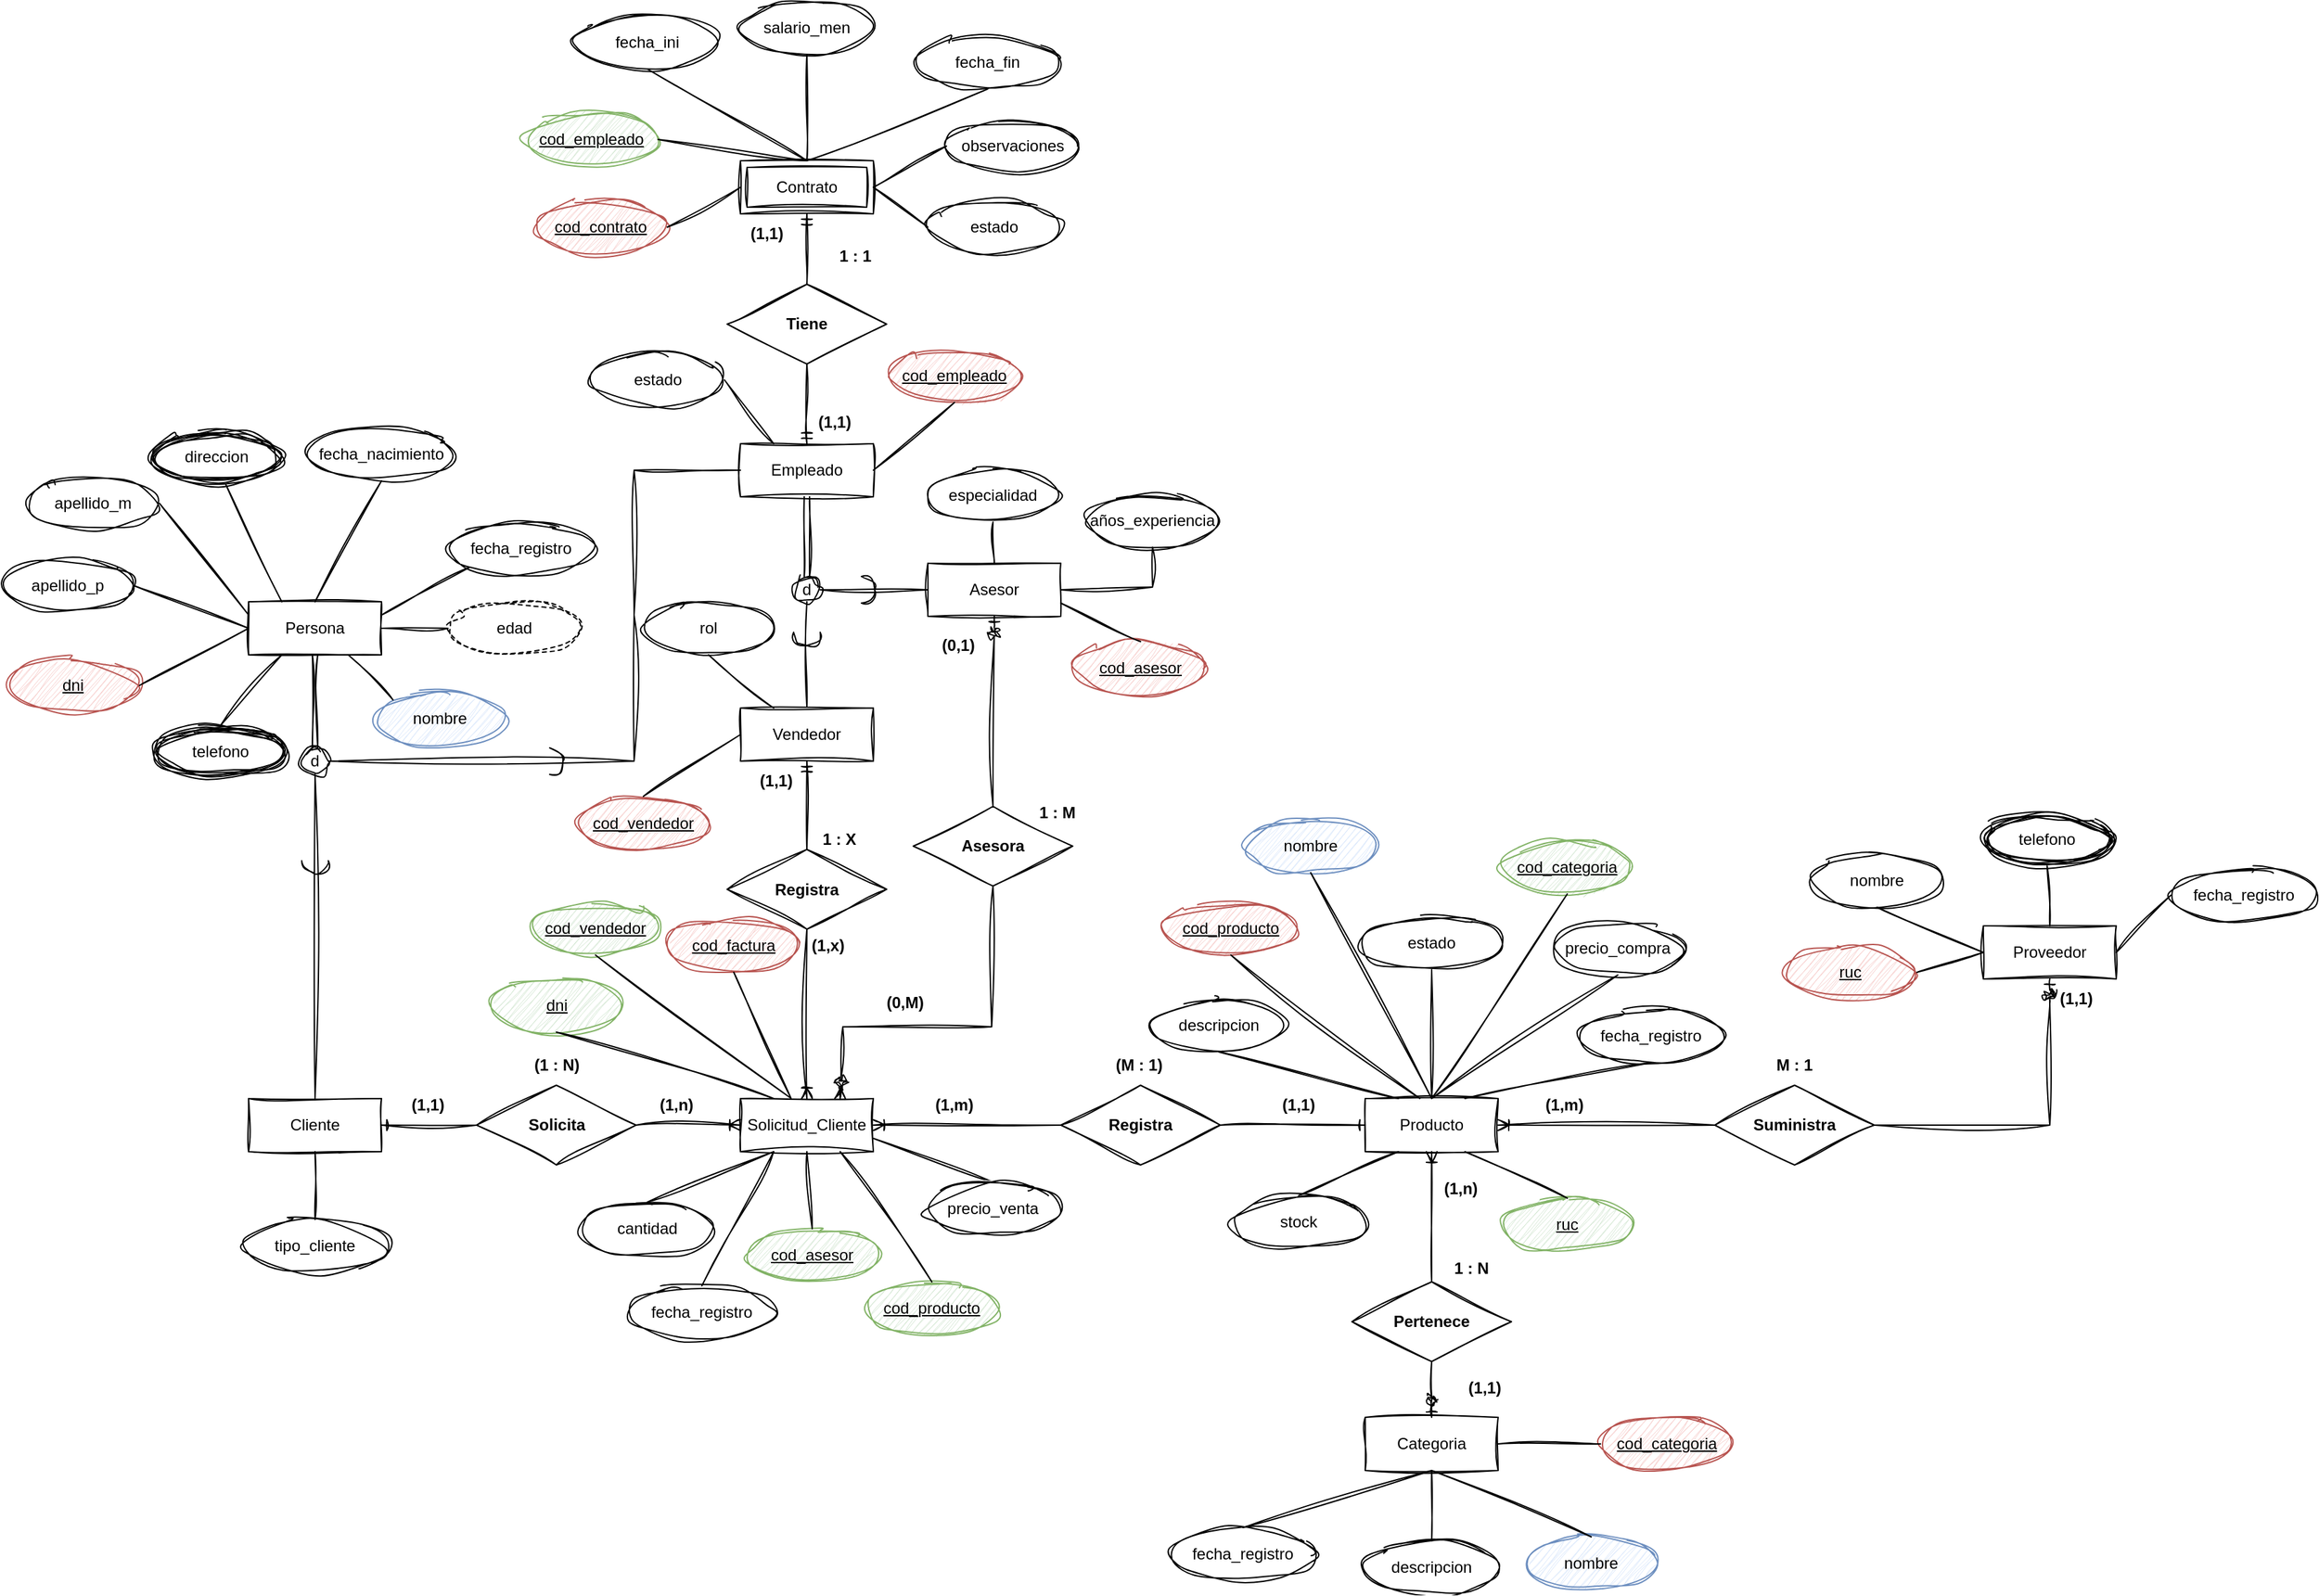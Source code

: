 <mxfile>
    <diagram id="KgiCykoCwPr8ReyNol-N" name="entidad-relacion">
        <mxGraphModel dx="2132" dy="1474" grid="0" gridSize="10" guides="1" tooltips="1" connect="1" arrows="1" fold="1" page="0" pageScale="1" pageWidth="827" pageHeight="1169" math="0" shadow="0">
            <root>
                <mxCell id="0"/>
                <mxCell id="1" parent="0"/>
                <mxCell id="Hs3u_uHD4nAbHHTe8gjM-2" value="Cliente" style="whiteSpace=wrap;html=1;align=center;sketch=1;curveFitting=1;jiggle=2;" parent="1" vertex="1">
                    <mxGeometry x="-190" y="595" width="100" height="40" as="geometry"/>
                </mxCell>
                <mxCell id="Hs3u_uHD4nAbHHTe8gjM-3" value="Producto" style="whiteSpace=wrap;html=1;align=center;sketch=1;curveFitting=1;jiggle=2;" parent="1" vertex="1">
                    <mxGeometry x="650" y="595" width="100" height="40" as="geometry"/>
                </mxCell>
                <mxCell id="Hs3u_uHD4nAbHHTe8gjM-4" value="Proveedor" style="whiteSpace=wrap;html=1;align=center;sketch=1;curveFitting=1;jiggle=2;" parent="1" vertex="1">
                    <mxGeometry x="1115" y="465" width="100" height="40" as="geometry"/>
                </mxCell>
                <mxCell id="Hs3u_uHD4nAbHHTe8gjM-9" value="&lt;b&gt;Suministra&lt;/b&gt;" style="shape=rhombus;perimeter=rhombusPerimeter;whiteSpace=wrap;html=1;align=center;sketch=1;curveFitting=1;jiggle=2;" parent="1" vertex="1">
                    <mxGeometry x="913" y="585" width="120" height="60" as="geometry"/>
                </mxCell>
                <mxCell id="Hs3u_uHD4nAbHHTe8gjM-10" value="" style="endArrow=none;html=1;rounded=0;entryX=1;entryY=0.5;entryDx=0;entryDy=0;exitX=0.5;exitY=1;exitDx=0;exitDy=0;startArrow=ERzeroToOne;startFill=0;sketch=1;curveFitting=1;jiggle=2;" parent="1" source="Hs3u_uHD4nAbHHTe8gjM-4" target="Hs3u_uHD4nAbHHTe8gjM-9" edge="1">
                    <mxGeometry relative="1" as="geometry">
                        <mxPoint x="795" y="625" as="sourcePoint"/>
                        <mxPoint x="988" y="615" as="targetPoint"/>
                        <Array as="points">
                            <mxPoint x="1165" y="525"/>
                            <mxPoint x="1165" y="615"/>
                        </Array>
                    </mxGeometry>
                </mxCell>
                <mxCell id="Hs3u_uHD4nAbHHTe8gjM-12" value="&lt;b&gt;Pertenece&lt;/b&gt;" style="shape=rhombus;perimeter=rhombusPerimeter;whiteSpace=wrap;html=1;align=center;sketch=1;curveFitting=1;jiggle=2;" parent="1" vertex="1">
                    <mxGeometry x="640" y="733" width="120" height="60" as="geometry"/>
                </mxCell>
                <mxCell id="Hs3u_uHD4nAbHHTe8gjM-13" value="Categoria" style="whiteSpace=wrap;html=1;align=center;sketch=1;curveFitting=1;jiggle=2;" parent="1" vertex="1">
                    <mxGeometry x="650" y="835" width="100" height="40" as="geometry"/>
                </mxCell>
                <mxCell id="Hs3u_uHD4nAbHHTe8gjM-15" value="" style="endArrow=none;html=1;rounded=0;entryX=0.5;entryY=1;entryDx=0;entryDy=0;exitX=0.5;exitY=0;exitDx=0;exitDy=0;startArrow=ERzeroToOne;startFill=0;sketch=1;curveFitting=1;jiggle=2;" parent="1" source="Hs3u_uHD4nAbHHTe8gjM-13" target="Hs3u_uHD4nAbHHTe8gjM-12" edge="1">
                    <mxGeometry width="50" height="50" relative="1" as="geometry">
                        <mxPoint x="636" y="785" as="sourcePoint"/>
                        <mxPoint x="686" y="735" as="targetPoint"/>
                    </mxGeometry>
                </mxCell>
                <mxCell id="Hs3u_uHD4nAbHHTe8gjM-17" value="Empleado" style="whiteSpace=wrap;html=1;align=center;sketch=1;curveFitting=1;jiggle=2;" parent="1" vertex="1">
                    <mxGeometry x="180" y="102" width="100" height="40" as="geometry"/>
                </mxCell>
                <mxCell id="Hs3u_uHD4nAbHHTe8gjM-24" value="tipo_cliente" style="ellipse;whiteSpace=wrap;html=1;align=center;sketch=1;curveFitting=1;jiggle=2;" parent="1" vertex="1">
                    <mxGeometry x="-195" y="686" width="110" height="40" as="geometry"/>
                </mxCell>
                <mxCell id="Hs3u_uHD4nAbHHTe8gjM-34" style="edgeStyle=orthogonalEdgeStyle;rounded=0;orthogonalLoop=1;jettySize=auto;html=1;exitX=0.5;exitY=1;exitDx=0;exitDy=0;sketch=1;curveFitting=1;jiggle=2;" parent="1" edge="1">
                    <mxGeometry relative="1" as="geometry">
                        <mxPoint x="189.5" y="-48" as="sourcePoint"/>
                        <mxPoint x="189.5" y="-48" as="targetPoint"/>
                    </mxGeometry>
                </mxCell>
                <mxCell id="Hs3u_uHD4nAbHHTe8gjM-57" value="fecha_registro" style="ellipse;whiteSpace=wrap;html=1;align=center;sketch=1;curveFitting=1;jiggle=2;" parent="1" vertex="1">
                    <mxGeometry x="503" y="918" width="110" height="40" as="geometry"/>
                </mxCell>
                <mxCell id="Hs3u_uHD4nAbHHTe8gjM-60" value="nombre" style="ellipse;whiteSpace=wrap;html=1;align=center;fillColor=#dae8fc;strokeColor=#6c8ebf;sketch=1;curveFitting=1;jiggle=2;" parent="1" vertex="1">
                    <mxGeometry x="770" y="925" width="100" height="40" as="geometry"/>
                </mxCell>
                <mxCell id="Hs3u_uHD4nAbHHTe8gjM-61" value="cod_categoria" style="ellipse;whiteSpace=wrap;html=1;align=center;fontStyle=4;fillColor=#f8cecc;strokeColor=#b85450;sketch=1;curveFitting=1;jiggle=2;" parent="1" vertex="1">
                    <mxGeometry x="827" y="835" width="100" height="40" as="geometry"/>
                </mxCell>
                <mxCell id="Hs3u_uHD4nAbHHTe8gjM-62" value="descripcion" style="ellipse;whiteSpace=wrap;html=1;align=center;sketch=1;curveFitting=1;jiggle=2;" parent="1" vertex="1">
                    <mxGeometry x="650" y="928" width="100" height="40" as="geometry"/>
                </mxCell>
                <mxCell id="Hs3u_uHD4nAbHHTe8gjM-63" value="" style="endArrow=none;html=1;rounded=0;exitX=0.5;exitY=0;exitDx=0;exitDy=0;sketch=1;curveFitting=1;jiggle=2;" parent="1" source="Hs3u_uHD4nAbHHTe8gjM-62" target="Hs3u_uHD4nAbHHTe8gjM-13" edge="1">
                    <mxGeometry width="50" height="50" relative="1" as="geometry">
                        <mxPoint x="610" y="945" as="sourcePoint"/>
                        <mxPoint x="660" y="895" as="targetPoint"/>
                    </mxGeometry>
                </mxCell>
                <mxCell id="Hs3u_uHD4nAbHHTe8gjM-64" value="" style="endArrow=none;html=1;rounded=0;entryX=0.5;entryY=1;entryDx=0;entryDy=0;exitX=0.5;exitY=0;exitDx=0;exitDy=0;sketch=1;curveFitting=1;jiggle=2;" parent="1" source="Hs3u_uHD4nAbHHTe8gjM-57" target="Hs3u_uHD4nAbHHTe8gjM-13" edge="1">
                    <mxGeometry width="50" height="50" relative="1" as="geometry">
                        <mxPoint x="585" y="915" as="sourcePoint"/>
                        <mxPoint x="630" y="845" as="targetPoint"/>
                    </mxGeometry>
                </mxCell>
                <mxCell id="Hs3u_uHD4nAbHHTe8gjM-65" value="" style="endArrow=none;html=1;rounded=0;entryX=0.5;entryY=1;entryDx=0;entryDy=0;exitX=0.5;exitY=0;exitDx=0;exitDy=0;sketch=1;curveFitting=1;jiggle=2;" parent="1" source="Hs3u_uHD4nAbHHTe8gjM-60" target="Hs3u_uHD4nAbHHTe8gjM-13" edge="1">
                    <mxGeometry width="50" height="50" relative="1" as="geometry">
                        <mxPoint x="760" y="905" as="sourcePoint"/>
                        <mxPoint x="810" y="855" as="targetPoint"/>
                    </mxGeometry>
                </mxCell>
                <mxCell id="Hs3u_uHD4nAbHHTe8gjM-66" value="" style="endArrow=none;html=1;rounded=0;entryX=0;entryY=0.5;entryDx=0;entryDy=0;exitX=1;exitY=0.5;exitDx=0;exitDy=0;sketch=1;curveFitting=1;jiggle=2;" parent="1" source="Hs3u_uHD4nAbHHTe8gjM-13" target="Hs3u_uHD4nAbHHTe8gjM-61" edge="1">
                    <mxGeometry width="50" height="50" relative="1" as="geometry">
                        <mxPoint x="790" y="875" as="sourcePoint"/>
                        <mxPoint x="840" y="825" as="targetPoint"/>
                    </mxGeometry>
                </mxCell>
                <mxCell id="Hs3u_uHD4nAbHHTe8gjM-77" value="ruc" style="ellipse;whiteSpace=wrap;html=1;align=center;fontStyle=4;fillColor=#f8cecc;strokeColor=#b85450;sketch=1;curveFitting=1;jiggle=2;" parent="1" vertex="1">
                    <mxGeometry x="965" y="480" width="100" height="40" as="geometry"/>
                </mxCell>
                <mxCell id="Hs3u_uHD4nAbHHTe8gjM-78" value="" style="endArrow=none;html=1;rounded=0;entryX=1;entryY=0.5;entryDx=0;entryDy=0;exitX=0;exitY=0.5;exitDx=0;exitDy=0;sketch=1;curveFitting=1;jiggle=2;" parent="1" source="Hs3u_uHD4nAbHHTe8gjM-4" target="Hs3u_uHD4nAbHHTe8gjM-77" edge="1">
                    <mxGeometry width="50" height="50" relative="1" as="geometry">
                        <mxPoint x="1035" y="555" as="sourcePoint"/>
                        <mxPoint x="1085" y="505" as="targetPoint"/>
                    </mxGeometry>
                </mxCell>
                <mxCell id="Hs3u_uHD4nAbHHTe8gjM-79" value="nombre" style="ellipse;whiteSpace=wrap;html=1;align=center;sketch=1;curveFitting=1;jiggle=2;" parent="1" vertex="1">
                    <mxGeometry x="985" y="411" width="100" height="40" as="geometry"/>
                </mxCell>
                <mxCell id="Hs3u_uHD4nAbHHTe8gjM-80" value="" style="endArrow=none;html=1;rounded=0;entryX=0.5;entryY=1;entryDx=0;entryDy=0;exitX=0;exitY=0.5;exitDx=0;exitDy=0;sketch=1;curveFitting=1;jiggle=2;" parent="1" source="Hs3u_uHD4nAbHHTe8gjM-4" target="Hs3u_uHD4nAbHHTe8gjM-79" edge="1">
                    <mxGeometry width="50" height="50" relative="1" as="geometry">
                        <mxPoint x="1085" y="465" as="sourcePoint"/>
                        <mxPoint x="1135" y="415" as="targetPoint"/>
                    </mxGeometry>
                </mxCell>
                <mxCell id="Hs3u_uHD4nAbHHTe8gjM-85" value="fecha_registro" style="ellipse;whiteSpace=wrap;html=1;align=center;sketch=1;curveFitting=1;jiggle=2;" parent="1" vertex="1">
                    <mxGeometry x="1256" y="422" width="110" height="40" as="geometry"/>
                </mxCell>
                <mxCell id="Hs3u_uHD4nAbHHTe8gjM-86" value="" style="endArrow=none;html=1;rounded=0;entryX=0;entryY=0.5;entryDx=0;entryDy=0;exitX=1;exitY=0.5;exitDx=0;exitDy=0;sketch=1;curveFitting=1;jiggle=2;" parent="1" source="Hs3u_uHD4nAbHHTe8gjM-4" target="Hs3u_uHD4nAbHHTe8gjM-85" edge="1">
                    <mxGeometry width="50" height="50" relative="1" as="geometry">
                        <mxPoint x="1205" y="565" as="sourcePoint"/>
                        <mxPoint x="1255" y="515" as="targetPoint"/>
                    </mxGeometry>
                </mxCell>
                <mxCell id="Hs3u_uHD4nAbHHTe8gjM-87" value="telefono" style="ellipse;shape=doubleEllipse;margin=3;whiteSpace=wrap;html=1;align=center;sketch=1;curveFitting=1;jiggle=2;" parent="1" vertex="1">
                    <mxGeometry x="1113" y="380" width="100" height="40" as="geometry"/>
                </mxCell>
                <mxCell id="Hs3u_uHD4nAbHHTe8gjM-88" value="" style="endArrow=none;html=1;rounded=0;entryX=0.5;entryY=1;entryDx=0;entryDy=0;exitX=0.5;exitY=0;exitDx=0;exitDy=0;sketch=1;curveFitting=1;jiggle=2;" parent="1" source="Hs3u_uHD4nAbHHTe8gjM-4" target="Hs3u_uHD4nAbHHTe8gjM-87" edge="1">
                    <mxGeometry width="50" height="50" relative="1" as="geometry">
                        <mxPoint x="1185" y="605" as="sourcePoint"/>
                        <mxPoint x="1235" y="555" as="targetPoint"/>
                    </mxGeometry>
                </mxCell>
                <mxCell id="Hs3u_uHD4nAbHHTe8gjM-106" value="&lt;b&gt;(1,1)&lt;/b&gt;" style="text;html=1;align=center;verticalAlign=middle;whiteSpace=wrap;rounded=0;sketch=1;curveFitting=1;jiggle=2;" parent="1" vertex="1">
                    <mxGeometry x="1155" y="505" width="60" height="30" as="geometry"/>
                </mxCell>
                <mxCell id="Hs3u_uHD4nAbHHTe8gjM-107" value="&lt;b&gt;M : 1&lt;/b&gt;" style="text;html=1;align=center;verticalAlign=middle;whiteSpace=wrap;rounded=0;sketch=1;curveFitting=1;jiggle=2;" parent="1" vertex="1">
                    <mxGeometry x="943" y="555" width="60" height="30" as="geometry"/>
                </mxCell>
                <mxCell id="Hs3u_uHD4nAbHHTe8gjM-114" value="Persona" style="whiteSpace=wrap;html=1;align=center;sketch=1;curveFitting=1;jiggle=2;" parent="1" vertex="1">
                    <mxGeometry x="-190" y="221" width="100" height="40" as="geometry"/>
                </mxCell>
                <mxCell id="Hs3u_uHD4nAbHHTe8gjM-115" value="apellido_m" style="ellipse;whiteSpace=wrap;html=1;align=center;sketch=1;curveFitting=1;jiggle=2;" parent="1" vertex="1">
                    <mxGeometry x="-357" y="127" width="100" height="40" as="geometry"/>
                </mxCell>
                <mxCell id="Hs3u_uHD4nAbHHTe8gjM-116" value="dni" style="ellipse;whiteSpace=wrap;html=1;align=center;fontStyle=4;fillColor=#f8cecc;strokeColor=#b85450;sketch=1;curveFitting=1;jiggle=2;" parent="1" vertex="1">
                    <mxGeometry x="-372" y="264" width="100" height="40" as="geometry"/>
                </mxCell>
                <mxCell id="Hs3u_uHD4nAbHHTe8gjM-118" value="direccion" style="ellipse;shape=doubleEllipse;margin=3;whiteSpace=wrap;html=1;align=center;sketch=1;curveFitting=1;jiggle=2;" parent="1" vertex="1">
                    <mxGeometry x="-264" y="92" width="100" height="40" as="geometry"/>
                </mxCell>
                <mxCell id="Hs3u_uHD4nAbHHTe8gjM-119" value="fecha_registro" style="ellipse;whiteSpace=wrap;html=1;align=center;sketch=1;curveFitting=1;jiggle=2;" parent="1" vertex="1">
                    <mxGeometry x="-40" y="161" width="110" height="40" as="geometry"/>
                </mxCell>
                <mxCell id="Hs3u_uHD4nAbHHTe8gjM-120" value="edad" style="ellipse;whiteSpace=wrap;html=1;align=center;dashed=1;sketch=1;curveFitting=1;jiggle=2;" parent="1" vertex="1">
                    <mxGeometry x="-40" y="221" width="100" height="40" as="geometry"/>
                </mxCell>
                <mxCell id="Hs3u_uHD4nAbHHTe8gjM-123" value="" style="endArrow=none;html=1;rounded=0;entryX=0;entryY=1;entryDx=0;entryDy=0;exitX=1;exitY=0.25;exitDx=0;exitDy=0;sketch=1;curveFitting=1;jiggle=2;" parent="1" source="Hs3u_uHD4nAbHHTe8gjM-114" target="Hs3u_uHD4nAbHHTe8gjM-119" edge="1">
                    <mxGeometry width="50" height="50" relative="1" as="geometry">
                        <mxPoint x="-155" y="221" as="sourcePoint"/>
                        <mxPoint x="-105" y="171" as="targetPoint"/>
                    </mxGeometry>
                </mxCell>
                <mxCell id="Hs3u_uHD4nAbHHTe8gjM-124" value="" style="endArrow=none;html=1;rounded=0;entryX=0;entryY=0.5;entryDx=0;entryDy=0;exitX=1;exitY=0.5;exitDx=0;exitDy=0;sketch=1;curveFitting=1;jiggle=2;" parent="1" source="Hs3u_uHD4nAbHHTe8gjM-114" target="Hs3u_uHD4nAbHHTe8gjM-120" edge="1">
                    <mxGeometry width="50" height="50" relative="1" as="geometry">
                        <mxPoint x="-65" y="291" as="sourcePoint"/>
                        <mxPoint x="-15" y="241" as="targetPoint"/>
                    </mxGeometry>
                </mxCell>
                <mxCell id="Hs3u_uHD4nAbHHTe8gjM-128" value="" style="endArrow=none;html=1;rounded=0;entryX=0;entryY=0.25;entryDx=0;entryDy=0;exitX=1;exitY=0.5;exitDx=0;exitDy=0;sketch=1;curveFitting=1;jiggle=2;" parent="1" source="Hs3u_uHD4nAbHHTe8gjM-115" target="Hs3u_uHD4nAbHHTe8gjM-114" edge="1">
                    <mxGeometry width="50" height="50" relative="1" as="geometry">
                        <mxPoint x="-275" y="271" as="sourcePoint"/>
                        <mxPoint x="-225" y="221" as="targetPoint"/>
                    </mxGeometry>
                </mxCell>
                <mxCell id="Hs3u_uHD4nAbHHTe8gjM-129" value="" style="endArrow=none;html=1;rounded=0;entryX=0.57;entryY=1.025;entryDx=0;entryDy=0;entryPerimeter=0;exitX=0.25;exitY=0;exitDx=0;exitDy=0;sketch=1;curveFitting=1;jiggle=2;" parent="1" source="Hs3u_uHD4nAbHHTe8gjM-114" target="Hs3u_uHD4nAbHHTe8gjM-118" edge="1">
                    <mxGeometry width="50" height="50" relative="1" as="geometry">
                        <mxPoint x="-175" y="191" as="sourcePoint"/>
                        <mxPoint x="-125" y="141" as="targetPoint"/>
                    </mxGeometry>
                </mxCell>
                <mxCell id="Hs3u_uHD4nAbHHTe8gjM-130" value="" style="endArrow=none;html=1;rounded=0;entryX=0;entryY=0.5;entryDx=0;entryDy=0;exitX=1;exitY=0.5;exitDx=0;exitDy=0;sketch=1;curveFitting=1;jiggle=2;" parent="1" source="Hs3u_uHD4nAbHHTe8gjM-116" target="Hs3u_uHD4nAbHHTe8gjM-114" edge="1">
                    <mxGeometry width="50" height="50" relative="1" as="geometry">
                        <mxPoint x="-295" y="321" as="sourcePoint"/>
                        <mxPoint x="-245" y="271" as="targetPoint"/>
                    </mxGeometry>
                </mxCell>
                <mxCell id="Hs3u_uHD4nAbHHTe8gjM-131" value="d" style="ellipse;whiteSpace=wrap;html=1;aspect=fixed;sketch=1;curveFitting=1;jiggle=2;" parent="1" vertex="1">
                    <mxGeometry x="-150" y="331" width="20" height="20" as="geometry"/>
                </mxCell>
                <mxCell id="Hs3u_uHD4nAbHHTe8gjM-132" value="fecha_nacimiento" style="ellipse;whiteSpace=wrap;html=1;align=center;sketch=1;curveFitting=1;jiggle=2;" parent="1" vertex="1">
                    <mxGeometry x="-145" y="90" width="110" height="40" as="geometry"/>
                </mxCell>
                <mxCell id="Hs3u_uHD4nAbHHTe8gjM-134" value="telefono" style="ellipse;shape=doubleEllipse;margin=3;whiteSpace=wrap;html=1;align=center;sketch=1;curveFitting=1;jiggle=2;" parent="1" vertex="1">
                    <mxGeometry x="-261" y="314" width="100" height="40" as="geometry"/>
                </mxCell>
                <mxCell id="Hs3u_uHD4nAbHHTe8gjM-135" value="" style="endArrow=none;html=1;rounded=0;entryX=0.25;entryY=1;entryDx=0;entryDy=0;exitX=0.5;exitY=0;exitDx=0;exitDy=0;sketch=1;curveFitting=1;jiggle=2;" parent="1" source="Hs3u_uHD4nAbHHTe8gjM-134" target="Hs3u_uHD4nAbHHTe8gjM-114" edge="1">
                    <mxGeometry width="50" height="50" relative="1" as="geometry">
                        <mxPoint x="-225" y="371" as="sourcePoint"/>
                        <mxPoint x="-175" y="321" as="targetPoint"/>
                    </mxGeometry>
                </mxCell>
                <mxCell id="Hs3u_uHD4nAbHHTe8gjM-136" value="" style="endArrow=none;html=1;rounded=0;entryX=0;entryY=0.5;entryDx=0;entryDy=0;exitX=1;exitY=0.5;exitDx=0;exitDy=0;sketch=1;curveFitting=1;jiggle=2;" parent="1" source="Hs3u_uHD4nAbHHTe8gjM-131" target="Hs3u_uHD4nAbHHTe8gjM-17" edge="1">
                    <mxGeometry width="50" height="50" relative="1" as="geometry">
                        <mxPoint x="-140" y="381" as="sourcePoint"/>
                        <mxPoint x="-70" y="24" as="targetPoint"/>
                        <Array as="points">
                            <mxPoint x="100" y="341"/>
                            <mxPoint x="100" y="231"/>
                            <mxPoint x="100" y="122"/>
                        </Array>
                    </mxGeometry>
                </mxCell>
                <mxCell id="Hs3u_uHD4nAbHHTe8gjM-137" value="" style="shape=requiredInterface;html=1;verticalLabelPosition=bottom;rotation=0;sketch=1;curveFitting=1;jiggle=2;" parent="1" vertex="1">
                    <mxGeometry x="36.5" y="331" width="10" height="20" as="geometry"/>
                </mxCell>
                <mxCell id="Hs3u_uHD4nAbHHTe8gjM-138" value="nombre" style="ellipse;whiteSpace=wrap;html=1;align=center;fillColor=#dae8fc;strokeColor=#6c8ebf;sketch=1;curveFitting=1;jiggle=2;" parent="1" vertex="1">
                    <mxGeometry x="-96" y="289" width="100" height="40" as="geometry"/>
                </mxCell>
                <mxCell id="Hs3u_uHD4nAbHHTe8gjM-139" value="" style="endArrow=none;html=1;rounded=0;entryX=0.75;entryY=1;entryDx=0;entryDy=0;exitX=0;exitY=0;exitDx=0;exitDy=0;sketch=1;curveFitting=1;jiggle=2;" parent="1" source="Hs3u_uHD4nAbHHTe8gjM-138" target="Hs3u_uHD4nAbHHTe8gjM-114" edge="1">
                    <mxGeometry width="50" height="50" relative="1" as="geometry">
                        <mxPoint x="115" y="321" as="sourcePoint"/>
                        <mxPoint x="165" y="271" as="targetPoint"/>
                    </mxGeometry>
                </mxCell>
                <mxCell id="Hs3u_uHD4nAbHHTe8gjM-140" value="" style="endArrow=none;html=1;rounded=0;entryX=0.5;entryY=1;entryDx=0;entryDy=0;exitX=0.5;exitY=0;exitDx=0;exitDy=0;sketch=1;curveFitting=1;jiggle=2;" parent="1" source="Hs3u_uHD4nAbHHTe8gjM-2" target="Hs3u_uHD4nAbHHTe8gjM-131" edge="1">
                    <mxGeometry width="50" height="50" relative="1" as="geometry">
                        <mxPoint x="-200" y="480" as="sourcePoint"/>
                        <mxPoint x="-150" y="430" as="targetPoint"/>
                    </mxGeometry>
                </mxCell>
                <mxCell id="Hs3u_uHD4nAbHHTe8gjM-141" value="" style="shape=requiredInterface;html=1;verticalLabelPosition=bottom;rotation=90;sketch=1;curveFitting=1;jiggle=2;" parent="1" vertex="1">
                    <mxGeometry x="-145" y="411" width="10" height="20" as="geometry"/>
                </mxCell>
                <mxCell id="Hs3u_uHD4nAbHHTe8gjM-142" value="" style="shape=link;html=1;rounded=0;entryX=0.5;entryY=1;entryDx=0;entryDy=0;exitX=0.5;exitY=0;exitDx=0;exitDy=0;sketch=1;curveFitting=1;jiggle=2;" parent="1" source="Hs3u_uHD4nAbHHTe8gjM-131" target="Hs3u_uHD4nAbHHTe8gjM-114" edge="1">
                    <mxGeometry width="100" relative="1" as="geometry">
                        <mxPoint x="-280" y="391" as="sourcePoint"/>
                        <mxPoint x="-180" y="391" as="targetPoint"/>
                    </mxGeometry>
                </mxCell>
                <mxCell id="Hs3u_uHD4nAbHHTe8gjM-152" value="" style="endArrow=none;html=1;rounded=0;entryX=0.5;entryY=1;entryDx=0;entryDy=0;exitX=0.5;exitY=0;exitDx=0;exitDy=0;sketch=1;curveFitting=1;jiggle=2;" parent="1" source="Hs3u_uHD4nAbHHTe8gjM-24" target="Hs3u_uHD4nAbHHTe8gjM-2" edge="1">
                    <mxGeometry width="50" height="50" relative="1" as="geometry">
                        <mxPoint x="-190" y="896" as="sourcePoint"/>
                        <mxPoint x="-140" y="846" as="targetPoint"/>
                    </mxGeometry>
                </mxCell>
                <mxCell id="Hs3u_uHD4nAbHHTe8gjM-154" value="Solicitud_Cliente" style="whiteSpace=wrap;html=1;align=center;sketch=1;curveFitting=1;jiggle=2;" parent="1" vertex="1">
                    <mxGeometry x="180" y="595" width="100" height="40" as="geometry"/>
                </mxCell>
                <mxCell id="K0qZKKwaoUNIkQ0JBBUl-1" value="&lt;b&gt;Solicita&lt;/b&gt;" style="shape=rhombus;perimeter=rhombusPerimeter;whiteSpace=wrap;html=1;align=center;sketch=1;curveFitting=1;jiggle=2;" parent="1" vertex="1">
                    <mxGeometry x="-18.5" y="585" width="120" height="60" as="geometry"/>
                </mxCell>
                <mxCell id="K0qZKKwaoUNIkQ0JBBUl-2" value="" style="endArrow=ERoneToMany;html=1;rounded=0;entryX=0;entryY=0.5;entryDx=0;entryDy=0;exitX=1;exitY=0.5;exitDx=0;exitDy=0;endFill=0;sketch=1;curveFitting=1;jiggle=2;" parent="1" source="K0qZKKwaoUNIkQ0JBBUl-1" target="Hs3u_uHD4nAbHHTe8gjM-154" edge="1">
                    <mxGeometry width="50" height="50" relative="1" as="geometry">
                        <mxPoint x="100" y="676" as="sourcePoint"/>
                        <mxPoint x="150" y="626" as="targetPoint"/>
                    </mxGeometry>
                </mxCell>
                <mxCell id="K0qZKKwaoUNIkQ0JBBUl-3" value="" style="endArrow=none;html=1;rounded=0;entryX=0;entryY=0.5;entryDx=0;entryDy=0;exitX=1;exitY=0.5;exitDx=0;exitDy=0;startArrow=ERone;startFill=0;sketch=1;curveFitting=1;jiggle=2;" parent="1" source="Hs3u_uHD4nAbHHTe8gjM-2" target="K0qZKKwaoUNIkQ0JBBUl-1" edge="1">
                    <mxGeometry width="50" height="50" relative="1" as="geometry">
                        <mxPoint x="-90" y="666" as="sourcePoint"/>
                        <mxPoint x="-40" y="616" as="targetPoint"/>
                    </mxGeometry>
                </mxCell>
                <mxCell id="K0qZKKwaoUNIkQ0JBBUl-4" value="&lt;b&gt;Registra&lt;/b&gt;" style="shape=rhombus;perimeter=rhombusPerimeter;whiteSpace=wrap;html=1;align=center;sketch=1;curveFitting=1;jiggle=2;" parent="1" vertex="1">
                    <mxGeometry x="170" y="407.5" width="120" height="60" as="geometry"/>
                </mxCell>
                <mxCell id="K0qZKKwaoUNIkQ0JBBUl-6" value="" style="endArrow=none;html=1;rounded=0;entryX=0.5;entryY=1;entryDx=0;entryDy=0;exitX=0.5;exitY=0;exitDx=0;exitDy=0;startArrow=ERoneToMany;startFill=0;sketch=1;curveFitting=1;jiggle=2;" parent="1" source="Hs3u_uHD4nAbHHTe8gjM-154" target="K0qZKKwaoUNIkQ0JBBUl-4" edge="1">
                    <mxGeometry width="50" height="50" relative="1" as="geometry">
                        <mxPoint x="180" y="530" as="sourcePoint"/>
                        <mxPoint x="230" y="480" as="targetPoint"/>
                    </mxGeometry>
                </mxCell>
                <mxCell id="K0qZKKwaoUNIkQ0JBBUl-8" value="" style="endArrow=none;html=1;rounded=0;entryX=0.5;entryY=0;entryDx=0;entryDy=0;startArrow=ERzeroToOne;startFill=0;exitX=0.5;exitY=1;exitDx=0;exitDy=0;sketch=1;curveFitting=1;jiggle=2;" parent="1" source="CJrN9PEdpfMbNd-QlzPt-110" target="KoQ6Ynsao-meDOIKn-VK-6" edge="1">
                    <mxGeometry width="50" height="50" relative="1" as="geometry">
                        <mxPoint x="390" y="259" as="sourcePoint"/>
                        <mxPoint x="324" y="320" as="targetPoint"/>
                    </mxGeometry>
                </mxCell>
                <mxCell id="K0qZKKwaoUNIkQ0JBBUl-9" value="" style="endArrow=ERzeroToMany;html=1;rounded=0;exitX=0.5;exitY=1;exitDx=0;exitDy=0;endFill=0;entryX=0.75;entryY=0;entryDx=0;entryDy=0;sketch=1;curveFitting=1;jiggle=2;" parent="1" source="KoQ6Ynsao-meDOIKn-VK-6" target="Hs3u_uHD4nAbHHTe8gjM-154" edge="1">
                    <mxGeometry width="50" height="50" relative="1" as="geometry">
                        <mxPoint x="238" y="898" as="sourcePoint"/>
                        <mxPoint x="225" y="852" as="targetPoint"/>
                        <Array as="points">
                            <mxPoint x="369" y="541"/>
                            <mxPoint x="257" y="541"/>
                        </Array>
                    </mxGeometry>
                </mxCell>
                <mxCell id="K0qZKKwaoUNIkQ0JBBUl-10" value="&lt;b&gt;Registra&lt;/b&gt;" style="shape=rhombus;perimeter=rhombusPerimeter;whiteSpace=wrap;html=1;align=center;sketch=1;curveFitting=1;jiggle=2;" parent="1" vertex="1">
                    <mxGeometry x="421" y="585" width="120" height="60" as="geometry"/>
                </mxCell>
                <mxCell id="K0qZKKwaoUNIkQ0JBBUl-11" value="" style="endArrow=none;html=1;rounded=0;entryX=0;entryY=0.5;entryDx=0;entryDy=0;exitX=1;exitY=0.5;exitDx=0;exitDy=0;startArrow=ERoneToMany;startFill=0;sketch=1;curveFitting=1;jiggle=2;" parent="1" source="Hs3u_uHD4nAbHHTe8gjM-154" target="K0qZKKwaoUNIkQ0JBBUl-10" edge="1">
                    <mxGeometry width="50" height="50" relative="1" as="geometry">
                        <mxPoint x="270" y="688" as="sourcePoint"/>
                        <mxPoint x="320" y="638" as="targetPoint"/>
                    </mxGeometry>
                </mxCell>
                <mxCell id="K0qZKKwaoUNIkQ0JBBUl-12" value="" style="endArrow=ERone;html=1;rounded=0;entryX=0;entryY=0.5;entryDx=0;entryDy=0;exitX=1;exitY=0.5;exitDx=0;exitDy=0;endFill=0;sketch=1;curveFitting=1;jiggle=2;" parent="1" source="K0qZKKwaoUNIkQ0JBBUl-10" target="Hs3u_uHD4nAbHHTe8gjM-3" edge="1">
                    <mxGeometry width="50" height="50" relative="1" as="geometry">
                        <mxPoint x="492" y="708" as="sourcePoint"/>
                        <mxPoint x="542" y="658" as="targetPoint"/>
                    </mxGeometry>
                </mxCell>
                <mxCell id="CJrN9PEdpfMbNd-QlzPt-12" value="&lt;b&gt;(0,1)&lt;/b&gt;" style="text;html=1;align=center;verticalAlign=middle;whiteSpace=wrap;rounded=0;sketch=1;curveFitting=1;jiggle=2;" parent="1" vertex="1">
                    <mxGeometry x="314" y="239" width="60" height="30" as="geometry"/>
                </mxCell>
                <mxCell id="CJrN9PEdpfMbNd-QlzPt-13" value="&lt;b&gt;(0,M)&lt;/b&gt;" style="text;html=1;align=center;verticalAlign=middle;whiteSpace=wrap;rounded=0;sketch=1;curveFitting=1;jiggle=2;" parent="1" vertex="1">
                    <mxGeometry x="274" y="507.5" width="60" height="30" as="geometry"/>
                </mxCell>
                <mxCell id="CJrN9PEdpfMbNd-QlzPt-14" value="&lt;b&gt;1 : M&lt;/b&gt;" style="text;html=1;align=center;verticalAlign=middle;whiteSpace=wrap;rounded=0;sketch=1;curveFitting=1;jiggle=2;" parent="1" vertex="1">
                    <mxGeometry x="394" y="370" width="49" height="20" as="geometry"/>
                </mxCell>
                <mxCell id="CJrN9PEdpfMbNd-QlzPt-18" value="cod_factura" style="ellipse;whiteSpace=wrap;html=1;align=center;fontStyle=4;fillColor=#f8cecc;strokeColor=#b85450;sketch=1;curveFitting=1;jiggle=2;" parent="1" vertex="1">
                    <mxGeometry x="125" y="460" width="100" height="40" as="geometry"/>
                </mxCell>
                <mxCell id="CJrN9PEdpfMbNd-QlzPt-19" value="" style="endArrow=none;html=1;rounded=0;entryX=0.38;entryY=-0.008;entryDx=0;entryDy=0;exitX=0.5;exitY=1;exitDx=0;exitDy=0;entryPerimeter=0;sketch=1;curveFitting=1;jiggle=2;" parent="1" source="CJrN9PEdpfMbNd-QlzPt-18" target="Hs3u_uHD4nAbHHTe8gjM-154" edge="1">
                    <mxGeometry width="50" height="50" relative="1" as="geometry">
                        <mxPoint x="361" y="380" as="sourcePoint"/>
                        <mxPoint x="265" y="350" as="targetPoint"/>
                    </mxGeometry>
                </mxCell>
                <mxCell id="CJrN9PEdpfMbNd-QlzPt-20" value="dni" style="ellipse;whiteSpace=wrap;html=1;align=center;fontStyle=4;fillColor=#d5e8d4;strokeColor=#82b366;sketch=1;curveFitting=1;jiggle=2;" parent="1" vertex="1">
                    <mxGeometry x="-8.5" y="505" width="100" height="40" as="geometry"/>
                </mxCell>
                <mxCell id="CJrN9PEdpfMbNd-QlzPt-21" value="" style="endArrow=none;html=1;rounded=0;entryX=0.5;entryY=1;entryDx=0;entryDy=0;exitX=0.25;exitY=0;exitDx=0;exitDy=0;sketch=1;curveFitting=1;jiggle=2;" parent="1" source="Hs3u_uHD4nAbHHTe8gjM-154" target="CJrN9PEdpfMbNd-QlzPt-20" edge="1">
                    <mxGeometry width="50" height="50" relative="1" as="geometry">
                        <mxPoint x="120" y="600" as="sourcePoint"/>
                        <mxPoint x="170" y="550" as="targetPoint"/>
                    </mxGeometry>
                </mxCell>
                <mxCell id="CJrN9PEdpfMbNd-QlzPt-23" value="cod_empleado" style="ellipse;whiteSpace=wrap;html=1;align=center;fontStyle=4;fillColor=#f8cecc;strokeColor=#b85450;sketch=1;curveFitting=1;jiggle=2;" parent="1" vertex="1">
                    <mxGeometry x="291" y="31" width="100" height="40" as="geometry"/>
                </mxCell>
                <mxCell id="CJrN9PEdpfMbNd-QlzPt-27" value="cod_asesor" style="ellipse;whiteSpace=wrap;html=1;align=center;fontStyle=4;fillColor=#d5e8d4;strokeColor=#82b366;sketch=1;curveFitting=1;jiggle=2;" parent="1" vertex="1">
                    <mxGeometry x="184" y="693" width="100" height="40" as="geometry"/>
                </mxCell>
                <mxCell id="CJrN9PEdpfMbNd-QlzPt-28" value="cod_vendedor" style="ellipse;whiteSpace=wrap;html=1;align=center;fontStyle=4;fillColor=#d5e8d4;strokeColor=#82b366;sketch=1;curveFitting=1;jiggle=2;" parent="1" vertex="1">
                    <mxGeometry x="21" y="447" width="100" height="40" as="geometry"/>
                </mxCell>
                <mxCell id="CJrN9PEdpfMbNd-QlzPt-29" value="" style="endArrow=none;html=1;rounded=0;entryX=0.5;entryY=1;entryDx=0;entryDy=0;exitX=0.376;exitY=-0.012;exitDx=0;exitDy=0;exitPerimeter=0;sketch=1;curveFitting=1;jiggle=2;" parent="1" source="Hs3u_uHD4nAbHHTe8gjM-154" target="CJrN9PEdpfMbNd-QlzPt-28" edge="1">
                    <mxGeometry width="50" height="50" relative="1" as="geometry">
                        <mxPoint x="170" y="570" as="sourcePoint"/>
                        <mxPoint x="220" y="520" as="targetPoint"/>
                    </mxGeometry>
                </mxCell>
                <mxCell id="CJrN9PEdpfMbNd-QlzPt-30" value="" style="endArrow=none;html=1;rounded=0;entryX=0.5;entryY=0;entryDx=0;entryDy=0;exitX=0.5;exitY=1;exitDx=0;exitDy=0;sketch=1;curveFitting=1;jiggle=2;" parent="1" source="Hs3u_uHD4nAbHHTe8gjM-154" target="CJrN9PEdpfMbNd-QlzPt-27" edge="1">
                    <mxGeometry width="50" height="50" relative="1" as="geometry">
                        <mxPoint x="224" y="603" as="sourcePoint"/>
                        <mxPoint x="180" y="500" as="targetPoint"/>
                    </mxGeometry>
                </mxCell>
                <mxCell id="CJrN9PEdpfMbNd-QlzPt-31" value="cod_producto" style="ellipse;whiteSpace=wrap;html=1;align=center;fontStyle=4;fillColor=#f8cecc;strokeColor=#b85450;sketch=1;curveFitting=1;jiggle=2;" parent="1" vertex="1">
                    <mxGeometry x="499" y="447" width="100" height="40" as="geometry"/>
                </mxCell>
                <mxCell id="CJrN9PEdpfMbNd-QlzPt-32" value="nombre" style="ellipse;whiteSpace=wrap;html=1;align=center;fillColor=#dae8fc;strokeColor=#6c8ebf;sketch=1;curveFitting=1;jiggle=2;" parent="1" vertex="1">
                    <mxGeometry x="559" y="385" width="100" height="40" as="geometry"/>
                </mxCell>
                <mxCell id="CJrN9PEdpfMbNd-QlzPt-34" value="fecha_registro" style="ellipse;whiteSpace=wrap;html=1;align=center;sketch=1;curveFitting=1;jiggle=2;" parent="1" vertex="1">
                    <mxGeometry x="810" y="528" width="110" height="40" as="geometry"/>
                </mxCell>
                <mxCell id="CJrN9PEdpfMbNd-QlzPt-35" value="descripcion" style="ellipse;whiteSpace=wrap;html=1;align=center;sketch=1;curveFitting=1;jiggle=2;" parent="1" vertex="1">
                    <mxGeometry x="490" y="520" width="100" height="40" as="geometry"/>
                </mxCell>
                <mxCell id="CJrN9PEdpfMbNd-QlzPt-36" value="precio_compra" style="ellipse;whiteSpace=wrap;html=1;align=center;sketch=1;curveFitting=1;jiggle=2;" parent="1" vertex="1">
                    <mxGeometry x="790" y="462" width="100" height="40" as="geometry"/>
                </mxCell>
                <mxCell id="CJrN9PEdpfMbNd-QlzPt-39" value="" style="endArrow=none;html=1;rounded=0;entryX=0.5;entryY=1;entryDx=0;entryDy=0;exitX=0.75;exitY=0;exitDx=0;exitDy=0;sketch=1;curveFitting=1;jiggle=2;" parent="1" source="Hs3u_uHD4nAbHHTe8gjM-3" target="CJrN9PEdpfMbNd-QlzPt-34" edge="1">
                    <mxGeometry width="50" height="50" relative="1" as="geometry">
                        <mxPoint x="730" y="650" as="sourcePoint"/>
                        <mxPoint x="780" y="600" as="targetPoint"/>
                    </mxGeometry>
                </mxCell>
                <mxCell id="CJrN9PEdpfMbNd-QlzPt-40" value="" style="endArrow=none;html=1;rounded=0;entryX=0.5;entryY=1;entryDx=0;entryDy=0;exitX=0.5;exitY=0;exitDx=0;exitDy=0;sketch=1;curveFitting=1;jiggle=2;" parent="1" source="Hs3u_uHD4nAbHHTe8gjM-3" target="CJrN9PEdpfMbNd-QlzPt-36" edge="1">
                    <mxGeometry width="50" height="50" relative="1" as="geometry">
                        <mxPoint x="660" y="560" as="sourcePoint"/>
                        <mxPoint x="710" y="510" as="targetPoint"/>
                    </mxGeometry>
                </mxCell>
                <mxCell id="CJrN9PEdpfMbNd-QlzPt-41" value="" style="endArrow=none;html=1;rounded=0;entryX=0.5;entryY=1;entryDx=0;entryDy=0;exitX=0.5;exitY=0;exitDx=0;exitDy=0;sketch=1;curveFitting=1;jiggle=2;" parent="1" source="Hs3u_uHD4nAbHHTe8gjM-3" target="CJrN9PEdpfMbNd-QlzPt-32" edge="1">
                    <mxGeometry width="50" height="50" relative="1" as="geometry">
                        <mxPoint x="660" y="550" as="sourcePoint"/>
                        <mxPoint x="649.55" y="446" as="targetPoint"/>
                    </mxGeometry>
                </mxCell>
                <mxCell id="CJrN9PEdpfMbNd-QlzPt-42" value="" style="endArrow=none;html=1;rounded=0;exitX=0.5;exitY=1;exitDx=0;exitDy=0;entryX=0.411;entryY=-0.001;entryDx=0;entryDy=0;entryPerimeter=0;sketch=1;curveFitting=1;jiggle=2;" parent="1" source="CJrN9PEdpfMbNd-QlzPt-31" target="Hs3u_uHD4nAbHHTe8gjM-3" edge="1">
                    <mxGeometry width="50" height="50" relative="1" as="geometry">
                        <mxPoint x="620" y="592.5" as="sourcePoint"/>
                        <mxPoint x="690.711" y="542.5" as="targetPoint"/>
                    </mxGeometry>
                </mxCell>
                <mxCell id="CJrN9PEdpfMbNd-QlzPt-43" value="" style="endArrow=none;html=1;rounded=0;entryX=0.5;entryY=1;entryDx=0;entryDy=0;exitX=0.25;exitY=0;exitDx=0;exitDy=0;sketch=1;curveFitting=1;jiggle=2;" parent="1" source="Hs3u_uHD4nAbHHTe8gjM-3" target="CJrN9PEdpfMbNd-QlzPt-35" edge="1">
                    <mxGeometry width="50" height="50" relative="1" as="geometry">
                        <mxPoint x="580" y="630" as="sourcePoint"/>
                        <mxPoint x="630" y="580" as="targetPoint"/>
                    </mxGeometry>
                </mxCell>
                <mxCell id="CJrN9PEdpfMbNd-QlzPt-44" value="cod_producto" style="ellipse;whiteSpace=wrap;html=1;align=center;fontStyle=4;fillColor=#d5e8d4;strokeColor=#82b366;sketch=1;curveFitting=1;jiggle=2;" parent="1" vertex="1">
                    <mxGeometry x="274" y="733" width="100" height="40" as="geometry"/>
                </mxCell>
                <mxCell id="CJrN9PEdpfMbNd-QlzPt-45" value="" style="endArrow=none;html=1;rounded=0;entryX=0.5;entryY=0;entryDx=0;entryDy=0;exitX=0.75;exitY=1;exitDx=0;exitDy=0;sketch=1;curveFitting=1;jiggle=2;" parent="1" source="Hs3u_uHD4nAbHHTe8gjM-154" target="CJrN9PEdpfMbNd-QlzPt-44" edge="1">
                    <mxGeometry width="50" height="50" relative="1" as="geometry">
                        <mxPoint x="270" y="580" as="sourcePoint"/>
                        <mxPoint x="320" y="530" as="targetPoint"/>
                    </mxGeometry>
                </mxCell>
                <mxCell id="CJrN9PEdpfMbNd-QlzPt-60" value="cantidad" style="ellipse;whiteSpace=wrap;html=1;align=center;sketch=1;curveFitting=1;jiggle=2;" parent="1" vertex="1">
                    <mxGeometry x="60" y="673" width="100" height="40" as="geometry"/>
                </mxCell>
                <mxCell id="CJrN9PEdpfMbNd-QlzPt-62" value="" style="endArrow=none;html=1;rounded=0;entryX=0.25;entryY=1;entryDx=0;entryDy=0;exitX=0.5;exitY=0;exitDx=0;exitDy=0;sketch=1;curveFitting=1;jiggle=2;" parent="1" source="CJrN9PEdpfMbNd-QlzPt-60" target="Hs3u_uHD4nAbHHTe8gjM-154" edge="1">
                    <mxGeometry width="50" height="50" relative="1" as="geometry">
                        <mxPoint x="90" y="680" as="sourcePoint"/>
                        <mxPoint x="140" y="630" as="targetPoint"/>
                    </mxGeometry>
                </mxCell>
                <mxCell id="CJrN9PEdpfMbNd-QlzPt-63" value="" style="endArrow=none;html=1;rounded=0;entryX=1;entryY=0.75;entryDx=0;entryDy=0;exitX=0.5;exitY=0;exitDx=0;exitDy=0;sketch=1;curveFitting=1;jiggle=2;" parent="1" source="zItPng4wNlBX8p60OwFJ-1" target="Hs3u_uHD4nAbHHTe8gjM-154" edge="1">
                    <mxGeometry width="50" height="50" relative="1" as="geometry">
                        <mxPoint x="367.5" y="673" as="sourcePoint"/>
                        <mxPoint x="360" y="640" as="targetPoint"/>
                    </mxGeometry>
                </mxCell>
                <mxCell id="CJrN9PEdpfMbNd-QlzPt-64" value="Contrato" style="shape=ext;margin=3;double=1;whiteSpace=wrap;html=1;align=center;sketch=1;curveFitting=1;jiggle=2;" parent="1" vertex="1">
                    <mxGeometry x="180" y="-111" width="100" height="40" as="geometry"/>
                </mxCell>
                <mxCell id="CJrN9PEdpfMbNd-QlzPt-66" value="&lt;b&gt;Tiene&lt;/b&gt;" style="shape=rhombus;perimeter=rhombusPerimeter;whiteSpace=wrap;html=1;align=center;sketch=1;curveFitting=1;jiggle=2;" parent="1" vertex="1">
                    <mxGeometry x="170" y="-18" width="120" height="60" as="geometry"/>
                </mxCell>
                <mxCell id="CJrN9PEdpfMbNd-QlzPt-67" value="" style="endArrow=ERmandOne;html=1;rounded=0;entryX=0.5;entryY=1;entryDx=0;entryDy=0;exitX=0.5;exitY=0;exitDx=0;exitDy=0;endFill=0;sketch=1;curveFitting=1;jiggle=2;" parent="1" source="CJrN9PEdpfMbNd-QlzPt-66" target="CJrN9PEdpfMbNd-QlzPt-64" edge="1">
                    <mxGeometry width="50" height="50" relative="1" as="geometry">
                        <mxPoint x="160" y="161" as="sourcePoint"/>
                        <mxPoint x="210" y="111" as="targetPoint"/>
                    </mxGeometry>
                </mxCell>
                <mxCell id="CJrN9PEdpfMbNd-QlzPt-68" value="cod_contrato" style="ellipse;whiteSpace=wrap;html=1;align=center;fontStyle=4;fillColor=#f8cecc;strokeColor=#b85450;sketch=1;curveFitting=1;jiggle=2;" parent="1" vertex="1">
                    <mxGeometry x="25" y="-81" width="100" height="40" as="geometry"/>
                </mxCell>
                <mxCell id="CJrN9PEdpfMbNd-QlzPt-69" value="salario_men" style="ellipse;whiteSpace=wrap;html=1;align=center;sketch=1;curveFitting=1;jiggle=2;" parent="1" vertex="1">
                    <mxGeometry x="180" y="-231" width="100" height="40" as="geometry"/>
                </mxCell>
                <mxCell id="CJrN9PEdpfMbNd-QlzPt-70" value="observaciones" style="ellipse;whiteSpace=wrap;html=1;align=center;sketch=1;curveFitting=1;jiggle=2;" parent="1" vertex="1">
                    <mxGeometry x="335" y="-142" width="100" height="40" as="geometry"/>
                </mxCell>
                <mxCell id="CJrN9PEdpfMbNd-QlzPt-71" value="fecha_ini" style="ellipse;whiteSpace=wrap;html=1;align=center;sketch=1;curveFitting=1;jiggle=2;" parent="1" vertex="1">
                    <mxGeometry x="55" y="-220" width="110" height="40" as="geometry"/>
                </mxCell>
                <mxCell id="CJrN9PEdpfMbNd-QlzPt-72" value="fecha_fin" style="ellipse;whiteSpace=wrap;html=1;align=center;sketch=1;curveFitting=1;jiggle=2;" parent="1" vertex="1">
                    <mxGeometry x="311" y="-205" width="110" height="40" as="geometry"/>
                </mxCell>
                <mxCell id="CJrN9PEdpfMbNd-QlzPt-73" value="" style="endArrow=none;html=1;rounded=0;entryX=0;entryY=0.5;entryDx=0;entryDy=0;exitX=1;exitY=0.5;exitDx=0;exitDy=0;sketch=1;curveFitting=1;jiggle=2;" parent="1" source="CJrN9PEdpfMbNd-QlzPt-68" target="CJrN9PEdpfMbNd-QlzPt-64" edge="1">
                    <mxGeometry width="50" height="50" relative="1" as="geometry">
                        <mxPoint x="120" y="-91" as="sourcePoint"/>
                        <mxPoint x="170" y="-141" as="targetPoint"/>
                    </mxGeometry>
                </mxCell>
                <mxCell id="CJrN9PEdpfMbNd-QlzPt-74" value="" style="endArrow=none;html=1;rounded=0;entryX=0.5;entryY=1;entryDx=0;entryDy=0;exitX=0.5;exitY=0;exitDx=0;exitDy=0;sketch=1;curveFitting=1;jiggle=2;" parent="1" source="CJrN9PEdpfMbNd-QlzPt-64" target="CJrN9PEdpfMbNd-QlzPt-71" edge="1">
                    <mxGeometry width="50" height="50" relative="1" as="geometry">
                        <mxPoint x="190" y="-131" as="sourcePoint"/>
                        <mxPoint x="240" y="-181" as="targetPoint"/>
                    </mxGeometry>
                </mxCell>
                <mxCell id="CJrN9PEdpfMbNd-QlzPt-76" value="" style="endArrow=none;html=1;rounded=0;entryX=0.5;entryY=1;entryDx=0;entryDy=0;exitX=0.5;exitY=0;exitDx=0;exitDy=0;sketch=1;curveFitting=1;jiggle=2;" parent="1" source="CJrN9PEdpfMbNd-QlzPt-64" target="CJrN9PEdpfMbNd-QlzPt-72" edge="1">
                    <mxGeometry width="50" height="50" relative="1" as="geometry">
                        <mxPoint x="250" y="-131" as="sourcePoint"/>
                        <mxPoint x="300" y="-181" as="targetPoint"/>
                    </mxGeometry>
                </mxCell>
                <mxCell id="CJrN9PEdpfMbNd-QlzPt-77" value="" style="endArrow=none;html=1;rounded=0;entryX=0;entryY=0.5;entryDx=0;entryDy=0;exitX=1;exitY=0.5;exitDx=0;exitDy=0;sketch=1;curveFitting=1;jiggle=2;" parent="1" source="CJrN9PEdpfMbNd-QlzPt-64" target="CJrN9PEdpfMbNd-QlzPt-70" edge="1">
                    <mxGeometry width="50" height="50" relative="1" as="geometry">
                        <mxPoint x="310" y="-41" as="sourcePoint"/>
                        <mxPoint x="360" y="-91" as="targetPoint"/>
                    </mxGeometry>
                </mxCell>
                <mxCell id="CJrN9PEdpfMbNd-QlzPt-79" value="&lt;b&gt;(1,1)&lt;/b&gt;" style="text;html=1;align=center;verticalAlign=middle;whiteSpace=wrap;rounded=0;sketch=1;curveFitting=1;jiggle=2;" parent="1" vertex="1">
                    <mxGeometry x="170" y="-71" width="60" height="30" as="geometry"/>
                </mxCell>
                <mxCell id="CJrN9PEdpfMbNd-QlzPt-80" value="&lt;b&gt;1 : 1&lt;/b&gt;" style="text;html=1;align=center;verticalAlign=middle;whiteSpace=wrap;rounded=0;sketch=1;curveFitting=1;jiggle=2;" parent="1" vertex="1">
                    <mxGeometry x="242" y="-49" width="49" height="20" as="geometry"/>
                </mxCell>
                <mxCell id="CJrN9PEdpfMbNd-QlzPt-81" value="cod_empleado" style="ellipse;whiteSpace=wrap;html=1;align=center;fontStyle=4;fillColor=#d5e8d4;strokeColor=#82b366;sketch=1;curveFitting=1;jiggle=2;" parent="1" vertex="1">
                    <mxGeometry x="18" y="-147" width="100" height="40" as="geometry"/>
                </mxCell>
                <mxCell id="CJrN9PEdpfMbNd-QlzPt-82" value="" style="endArrow=none;html=1;rounded=0;entryX=1;entryY=0.5;entryDx=0;entryDy=0;exitX=0.5;exitY=0;exitDx=0;exitDy=0;sketch=1;curveFitting=1;jiggle=2;" parent="1" source="CJrN9PEdpfMbNd-QlzPt-64" target="CJrN9PEdpfMbNd-QlzPt-81" edge="1">
                    <mxGeometry width="50" height="50" relative="1" as="geometry">
                        <mxPoint x="140" y="-151" as="sourcePoint"/>
                        <mxPoint x="190" y="-201" as="targetPoint"/>
                    </mxGeometry>
                </mxCell>
                <mxCell id="CJrN9PEdpfMbNd-QlzPt-87" value="" style="endArrow=none;html=1;rounded=0;entryX=0;entryY=0.5;entryDx=0;entryDy=0;exitX=1;exitY=0.5;exitDx=0;exitDy=0;startArrow=ERoneToMany;startFill=0;sketch=1;curveFitting=1;jiggle=2;" parent="1" source="Hs3u_uHD4nAbHHTe8gjM-3" target="Hs3u_uHD4nAbHHTe8gjM-9" edge="1">
                    <mxGeometry width="50" height="50" relative="1" as="geometry">
                        <mxPoint x="810" y="670" as="sourcePoint"/>
                        <mxPoint x="860" y="620" as="targetPoint"/>
                    </mxGeometry>
                </mxCell>
                <mxCell id="CJrN9PEdpfMbNd-QlzPt-88" value="ruc" style="ellipse;whiteSpace=wrap;html=1;align=center;fontStyle=4;fillColor=#d5e8d4;strokeColor=#82b366;sketch=1;curveFitting=1;jiggle=2;" parent="1" vertex="1">
                    <mxGeometry x="752" y="670" width="100" height="40" as="geometry"/>
                </mxCell>
                <mxCell id="CJrN9PEdpfMbNd-QlzPt-89" value="" style="endArrow=none;html=1;rounded=0;entryX=0.75;entryY=1;entryDx=0;entryDy=0;exitX=0.5;exitY=0;exitDx=0;exitDy=0;sketch=1;curveFitting=1;jiggle=2;" parent="1" source="CJrN9PEdpfMbNd-QlzPt-88" target="Hs3u_uHD4nAbHHTe8gjM-3" edge="1">
                    <mxGeometry width="50" height="50" relative="1" as="geometry">
                        <mxPoint x="710" y="710" as="sourcePoint"/>
                        <mxPoint x="760" y="660" as="targetPoint"/>
                    </mxGeometry>
                </mxCell>
                <mxCell id="CJrN9PEdpfMbNd-QlzPt-90" value="" style="endArrow=ERoneToMany;html=1;rounded=0;entryX=0.5;entryY=1;entryDx=0;entryDy=0;exitX=0.5;exitY=0;exitDx=0;exitDy=0;endFill=0;sketch=1;curveFitting=1;jiggle=2;" parent="1" source="Hs3u_uHD4nAbHHTe8gjM-12" target="Hs3u_uHD4nAbHHTe8gjM-3" edge="1">
                    <mxGeometry width="50" height="50" relative="1" as="geometry">
                        <mxPoint x="650" y="720" as="sourcePoint"/>
                        <mxPoint x="700" y="670" as="targetPoint"/>
                    </mxGeometry>
                </mxCell>
                <mxCell id="CJrN9PEdpfMbNd-QlzPt-91" value="cod_categoria" style="ellipse;whiteSpace=wrap;html=1;align=center;fontStyle=4;fillColor=#d5e8d4;strokeColor=#82b366;sketch=1;curveFitting=1;jiggle=2;" parent="1" vertex="1">
                    <mxGeometry x="752" y="401" width="100" height="40" as="geometry"/>
                </mxCell>
                <mxCell id="CJrN9PEdpfMbNd-QlzPt-92" value="" style="endArrow=none;html=1;rounded=0;entryX=0.5;entryY=1;entryDx=0;entryDy=0;exitX=0.5;exitY=0;exitDx=0;exitDy=0;sketch=1;curveFitting=1;jiggle=2;" parent="1" source="Hs3u_uHD4nAbHHTe8gjM-3" target="CJrN9PEdpfMbNd-QlzPt-91" edge="1">
                    <mxGeometry width="50" height="50" relative="1" as="geometry">
                        <mxPoint x="690" y="570" as="sourcePoint"/>
                        <mxPoint x="740" y="520" as="targetPoint"/>
                    </mxGeometry>
                </mxCell>
                <mxCell id="CJrN9PEdpfMbNd-QlzPt-93" value="&lt;b&gt;(1,1)&lt;/b&gt;" style="text;html=1;align=center;verticalAlign=middle;whiteSpace=wrap;rounded=0;sketch=1;curveFitting=1;jiggle=2;" parent="1" vertex="1">
                    <mxGeometry x="710" y="798" width="60" height="30" as="geometry"/>
                </mxCell>
                <mxCell id="CJrN9PEdpfMbNd-QlzPt-94" value="&lt;b&gt;(1,m)&lt;/b&gt;" style="text;html=1;align=center;verticalAlign=middle;whiteSpace=wrap;rounded=0;sketch=1;curveFitting=1;jiggle=2;" parent="1" vertex="1">
                    <mxGeometry x="770" y="585" width="60" height="30" as="geometry"/>
                </mxCell>
                <mxCell id="CJrN9PEdpfMbNd-QlzPt-95" value="&lt;b&gt;(1,n)&lt;/b&gt;" style="text;html=1;align=center;verticalAlign=middle;whiteSpace=wrap;rounded=0;sketch=1;curveFitting=1;jiggle=2;" parent="1" vertex="1">
                    <mxGeometry x="692" y="648" width="60" height="30" as="geometry"/>
                </mxCell>
                <mxCell id="CJrN9PEdpfMbNd-QlzPt-96" value="&lt;b&gt;1 : N&lt;/b&gt;" style="text;html=1;align=center;verticalAlign=middle;whiteSpace=wrap;rounded=0;sketch=1;curveFitting=1;jiggle=2;" parent="1" vertex="1">
                    <mxGeometry x="700" y="708" width="60" height="30" as="geometry"/>
                </mxCell>
                <mxCell id="CJrN9PEdpfMbNd-QlzPt-100" value="&lt;b&gt;(1,x)&lt;/b&gt;" style="text;html=1;align=center;verticalAlign=middle;whiteSpace=wrap;rounded=0;sketch=1;curveFitting=1;jiggle=2;" parent="1" vertex="1">
                    <mxGeometry x="216" y="465" width="60" height="30" as="geometry"/>
                </mxCell>
                <mxCell id="CJrN9PEdpfMbNd-QlzPt-102" value="&lt;b&gt;1 : X&lt;/b&gt;" style="text;html=1;align=center;verticalAlign=middle;whiteSpace=wrap;rounded=0;sketch=1;curveFitting=1;jiggle=2;" parent="1" vertex="1">
                    <mxGeometry x="230" y="390" width="49" height="20" as="geometry"/>
                </mxCell>
                <mxCell id="CJrN9PEdpfMbNd-QlzPt-108" value="d" style="ellipse;whiteSpace=wrap;html=1;aspect=fixed;sketch=1;curveFitting=1;jiggle=2;" parent="1" vertex="1">
                    <mxGeometry x="220" y="202" width="20" height="20" as="geometry"/>
                </mxCell>
                <mxCell id="CJrN9PEdpfMbNd-QlzPt-109" value="" style="shape=link;html=1;rounded=0;entryX=0.5;entryY=1;entryDx=0;entryDy=0;exitX=0.5;exitY=0;exitDx=0;exitDy=0;sketch=1;curveFitting=1;jiggle=2;" parent="1" source="CJrN9PEdpfMbNd-QlzPt-108" target="Hs3u_uHD4nAbHHTe8gjM-17" edge="1">
                    <mxGeometry width="100" relative="1" as="geometry">
                        <mxPoint x="190.14" y="242" as="sourcePoint"/>
                        <mxPoint x="190.14" y="172" as="targetPoint"/>
                    </mxGeometry>
                </mxCell>
                <mxCell id="CJrN9PEdpfMbNd-QlzPt-110" value="Asesor" style="whiteSpace=wrap;html=1;align=center;sketch=1;curveFitting=1;jiggle=2;" parent="1" vertex="1">
                    <mxGeometry x="321" y="192" width="100" height="40" as="geometry"/>
                </mxCell>
                <mxCell id="CJrN9PEdpfMbNd-QlzPt-113" value="" style="endArrow=none;html=1;rounded=0;entryX=0.5;entryY=1;entryDx=0;entryDy=0;exitX=1;exitY=0.5;exitDx=0;exitDy=0;sketch=1;curveFitting=1;jiggle=2;" parent="1" source="Hs3u_uHD4nAbHHTe8gjM-17" target="CJrN9PEdpfMbNd-QlzPt-23" edge="1">
                    <mxGeometry width="50" height="50" relative="1" as="geometry">
                        <mxPoint x="290" y="162" as="sourcePoint"/>
                        <mxPoint x="340" y="112" as="targetPoint"/>
                    </mxGeometry>
                </mxCell>
                <mxCell id="CJrN9PEdpfMbNd-QlzPt-114" value="especialidad" style="ellipse;whiteSpace=wrap;html=1;align=center;sketch=1;curveFitting=1;jiggle=2;" parent="1" vertex="1">
                    <mxGeometry x="320" y="121" width="100" height="40" as="geometry"/>
                </mxCell>
                <mxCell id="CJrN9PEdpfMbNd-QlzPt-115" value="años_experiencia" style="ellipse;whiteSpace=wrap;html=1;align=center;sketch=1;curveFitting=1;jiggle=2;" parent="1" vertex="1">
                    <mxGeometry x="440" y="140" width="100" height="40" as="geometry"/>
                </mxCell>
                <mxCell id="CJrN9PEdpfMbNd-QlzPt-116" value="" style="endArrow=none;html=1;rounded=0;entryX=0.5;entryY=1;entryDx=0;entryDy=0;exitX=0.5;exitY=0;exitDx=0;exitDy=0;sketch=1;curveFitting=1;jiggle=2;" parent="1" source="CJrN9PEdpfMbNd-QlzPt-110" target="CJrN9PEdpfMbNd-QlzPt-114" edge="1">
                    <mxGeometry width="50" height="50" relative="1" as="geometry">
                        <mxPoint x="340" y="232" as="sourcePoint"/>
                        <mxPoint x="390" y="182" as="targetPoint"/>
                    </mxGeometry>
                </mxCell>
                <mxCell id="CJrN9PEdpfMbNd-QlzPt-117" value="" style="endArrow=none;html=1;rounded=0;entryX=0.5;entryY=1;entryDx=0;entryDy=0;sketch=1;curveFitting=1;jiggle=2;" parent="1" target="CJrN9PEdpfMbNd-QlzPt-115" edge="1">
                    <mxGeometry width="50" height="50" relative="1" as="geometry">
                        <mxPoint x="421" y="212" as="sourcePoint"/>
                        <mxPoint x="460" y="172" as="targetPoint"/>
                        <Array as="points">
                            <mxPoint x="490" y="210"/>
                        </Array>
                    </mxGeometry>
                </mxCell>
                <mxCell id="CJrN9PEdpfMbNd-QlzPt-118" value="Vendedor" style="whiteSpace=wrap;html=1;align=center;sketch=1;curveFitting=1;jiggle=2;" parent="1" vertex="1">
                    <mxGeometry x="180" y="301" width="100" height="40" as="geometry"/>
                </mxCell>
                <mxCell id="CJrN9PEdpfMbNd-QlzPt-119" value="" style="endArrow=none;html=1;rounded=0;entryX=0.5;entryY=1;entryDx=0;entryDy=0;exitX=0.5;exitY=0;exitDx=0;exitDy=0;sketch=1;curveFitting=1;jiggle=2;" parent="1" edge="1">
                    <mxGeometry width="50" height="50" relative="1" as="geometry">
                        <mxPoint x="230" y="300" as="sourcePoint"/>
                        <mxPoint x="230" y="221" as="targetPoint"/>
                    </mxGeometry>
                </mxCell>
                <mxCell id="CJrN9PEdpfMbNd-QlzPt-120" value="" style="endArrow=ERmandOne;html=1;rounded=0;entryX=0.5;entryY=1;entryDx=0;entryDy=0;exitX=0.5;exitY=0;exitDx=0;exitDy=0;endFill=0;sketch=1;curveFitting=1;jiggle=2;" parent="1" source="K0qZKKwaoUNIkQ0JBBUl-4" target="CJrN9PEdpfMbNd-QlzPt-118" edge="1">
                    <mxGeometry width="50" height="50" relative="1" as="geometry">
                        <mxPoint x="190" y="450" as="sourcePoint"/>
                        <mxPoint x="240" y="400" as="targetPoint"/>
                    </mxGeometry>
                </mxCell>
                <mxCell id="CJrN9PEdpfMbNd-QlzPt-121" value="" style="endArrow=none;html=1;rounded=0;entryX=0.5;entryY=1;entryDx=0;entryDy=0;exitX=0.5;exitY=0;exitDx=0;exitDy=0;startArrow=ERmandOne;startFill=0;sketch=1;curveFitting=1;jiggle=2;" parent="1" source="Hs3u_uHD4nAbHHTe8gjM-17" target="CJrN9PEdpfMbNd-QlzPt-66" edge="1">
                    <mxGeometry width="50" height="50" relative="1" as="geometry">
                        <mxPoint x="220" y="71" as="sourcePoint"/>
                        <mxPoint x="270" y="21" as="targetPoint"/>
                    </mxGeometry>
                </mxCell>
                <mxCell id="CJrN9PEdpfMbNd-QlzPt-122" value="" style="endArrow=none;html=1;rounded=0;entryX=0.5;entryY=1;entryDx=0;entryDy=0;exitX=0.5;exitY=0;exitDx=0;exitDy=0;sketch=1;curveFitting=1;jiggle=2;" parent="1" source="CJrN9PEdpfMbNd-QlzPt-64" target="CJrN9PEdpfMbNd-QlzPt-69" edge="1">
                    <mxGeometry width="50" height="50" relative="1" as="geometry">
                        <mxPoint x="190" y="-121" as="sourcePoint"/>
                        <mxPoint x="240" y="-171" as="targetPoint"/>
                    </mxGeometry>
                </mxCell>
                <mxCell id="CJrN9PEdpfMbNd-QlzPt-123" value="&lt;b&gt;(1,1)&lt;/b&gt;" style="text;html=1;align=center;verticalAlign=middle;whiteSpace=wrap;rounded=0;sketch=1;curveFitting=1;jiggle=2;" parent="1" vertex="1">
                    <mxGeometry x="221" y="71" width="60" height="30" as="geometry"/>
                </mxCell>
                <mxCell id="CJrN9PEdpfMbNd-QlzPt-125" value="rol" style="ellipse;whiteSpace=wrap;html=1;align=center;sketch=1;curveFitting=1;jiggle=2;" parent="1" vertex="1">
                    <mxGeometry x="106" y="221" width="100" height="40" as="geometry"/>
                </mxCell>
                <mxCell id="CJrN9PEdpfMbNd-QlzPt-126" value="" style="endArrow=none;html=1;rounded=0;entryX=0.5;entryY=1;entryDx=0;entryDy=0;exitX=0.25;exitY=0;exitDx=0;exitDy=0;sketch=1;curveFitting=1;jiggle=2;" parent="1" source="CJrN9PEdpfMbNd-QlzPt-118" target="CJrN9PEdpfMbNd-QlzPt-125" edge="1">
                    <mxGeometry width="50" height="50" relative="1" as="geometry">
                        <mxPoint x="230" y="401" as="sourcePoint"/>
                        <mxPoint x="280" y="351" as="targetPoint"/>
                    </mxGeometry>
                </mxCell>
                <mxCell id="CJrN9PEdpfMbNd-QlzPt-133" value="&lt;b&gt;(1,1)&lt;/b&gt;" style="text;html=1;align=center;verticalAlign=middle;whiteSpace=wrap;rounded=0;sketch=1;curveFitting=1;jiggle=2;" parent="1" vertex="1">
                    <mxGeometry x="176.5" y="341" width="60" height="30" as="geometry"/>
                </mxCell>
                <mxCell id="CJrN9PEdpfMbNd-QlzPt-134" value="" style="endArrow=none;html=1;rounded=0;entryX=0.5;entryY=1;entryDx=0;entryDy=0;exitX=0.5;exitY=0;exitDx=0;exitDy=0;sketch=1;curveFitting=1;jiggle=2;" parent="1" source="Hs3u_uHD4nAbHHTe8gjM-114" target="Hs3u_uHD4nAbHHTe8gjM-132" edge="1">
                    <mxGeometry width="50" height="50" relative="1" as="geometry">
                        <mxPoint x="-180" y="251" as="sourcePoint"/>
                        <mxPoint x="-130" y="201" as="targetPoint"/>
                    </mxGeometry>
                </mxCell>
                <mxCell id="CJrN9PEdpfMbNd-QlzPt-135" value="fecha_registro" style="ellipse;whiteSpace=wrap;html=1;align=center;sketch=1;curveFitting=1;jiggle=2;" parent="1" vertex="1">
                    <mxGeometry x="96" y="736" width="110" height="40" as="geometry"/>
                </mxCell>
                <mxCell id="CJrN9PEdpfMbNd-QlzPt-136" value="" style="endArrow=none;html=1;rounded=0;entryX=0.5;entryY=0;entryDx=0;entryDy=0;exitX=0.25;exitY=1;exitDx=0;exitDy=0;sketch=1;curveFitting=1;jiggle=2;" parent="1" source="Hs3u_uHD4nAbHHTe8gjM-154" target="CJrN9PEdpfMbNd-QlzPt-135" edge="1">
                    <mxGeometry width="50" height="50" relative="1" as="geometry">
                        <mxPoint x="240" y="640" as="sourcePoint"/>
                        <mxPoint x="290" y="590" as="targetPoint"/>
                    </mxGeometry>
                </mxCell>
                <mxCell id="CJrN9PEdpfMbNd-QlzPt-137" value="&lt;b&gt;(1,1)&lt;/b&gt;" style="text;html=1;align=center;verticalAlign=middle;whiteSpace=wrap;rounded=0;sketch=1;curveFitting=1;jiggle=2;" parent="1" vertex="1">
                    <mxGeometry x="-85" y="585" width="60" height="30" as="geometry"/>
                </mxCell>
                <mxCell id="CJrN9PEdpfMbNd-QlzPt-138" value="&lt;b&gt;(1,n)&lt;/b&gt;" style="text;html=1;align=center;verticalAlign=middle;whiteSpace=wrap;rounded=0;sketch=1;curveFitting=1;jiggle=2;" parent="1" vertex="1">
                    <mxGeometry x="101.5" y="585" width="60" height="30" as="geometry"/>
                </mxCell>
                <mxCell id="CJrN9PEdpfMbNd-QlzPt-139" value="&lt;b&gt;(1 : N)&lt;/b&gt;" style="text;html=1;align=center;verticalAlign=middle;whiteSpace=wrap;rounded=0;sketch=1;curveFitting=1;jiggle=2;" parent="1" vertex="1">
                    <mxGeometry x="11.5" y="555" width="60" height="30" as="geometry"/>
                </mxCell>
                <mxCell id="CJrN9PEdpfMbNd-QlzPt-140" value="&lt;b&gt;(1,1)&lt;/b&gt;" style="text;html=1;align=center;verticalAlign=middle;whiteSpace=wrap;rounded=0;sketch=1;curveFitting=1;jiggle=2;" parent="1" vertex="1">
                    <mxGeometry x="570" y="585" width="60" height="30" as="geometry"/>
                </mxCell>
                <mxCell id="CJrN9PEdpfMbNd-QlzPt-141" value="&lt;b&gt;(1,m)&lt;/b&gt;" style="text;html=1;align=center;verticalAlign=middle;whiteSpace=wrap;rounded=0;sketch=1;curveFitting=1;jiggle=2;" parent="1" vertex="1">
                    <mxGeometry x="311" y="585" width="60" height="30" as="geometry"/>
                </mxCell>
                <mxCell id="CJrN9PEdpfMbNd-QlzPt-142" value="&lt;b&gt;(M : 1)&lt;/b&gt;" style="text;html=1;align=center;verticalAlign=middle;whiteSpace=wrap;rounded=0;sketch=1;curveFitting=1;jiggle=2;" parent="1" vertex="1">
                    <mxGeometry x="450" y="555" width="60" height="30" as="geometry"/>
                </mxCell>
                <mxCell id="r-xvpOmKOmNaLcqZmtQd-2" value="" style="endArrow=none;html=1;rounded=0;entryX=0;entryY=0.5;entryDx=0;entryDy=0;exitX=1;exitY=0.5;exitDx=0;exitDy=0;sketch=1;curveFitting=1;jiggle=2;" parent="1" source="CJrN9PEdpfMbNd-QlzPt-108" target="CJrN9PEdpfMbNd-QlzPt-110" edge="1">
                    <mxGeometry width="50" height="50" relative="1" as="geometry">
                        <mxPoint x="240" y="212" as="sourcePoint"/>
                        <mxPoint x="271" y="213" as="targetPoint"/>
                    </mxGeometry>
                </mxCell>
                <mxCell id="r-xvpOmKOmNaLcqZmtQd-3" value="" style="shape=requiredInterface;html=1;verticalLabelPosition=bottom;rotation=90;sketch=1;curveFitting=1;jiggle=2;" parent="1" vertex="1">
                    <mxGeometry x="225" y="239" width="10" height="20" as="geometry"/>
                </mxCell>
                <mxCell id="S-M-mirh0xejtfd2e2Uw-1" value="" style="shape=requiredInterface;html=1;verticalLabelPosition=bottom;rotation=0;sketch=1;curveFitting=1;jiggle=2;" parent="1" vertex="1">
                    <mxGeometry x="271" y="202" width="10" height="20" as="geometry"/>
                </mxCell>
                <mxCell id="zItPng4wNlBX8p60OwFJ-1" value="precio_venta" style="ellipse;whiteSpace=wrap;html=1;align=center;sketch=1;curveFitting=1;jiggle=2;" parent="1" vertex="1">
                    <mxGeometry x="320" y="658" width="100" height="40" as="geometry"/>
                </mxCell>
                <mxCell id="zItPng4wNlBX8p60OwFJ-2" value="cod_asesor" style="ellipse;whiteSpace=wrap;html=1;align=center;fontStyle=4;fillColor=#f8cecc;strokeColor=#b85450;sketch=1;curveFitting=1;jiggle=2;" parent="1" vertex="1">
                    <mxGeometry x="431" y="251" width="100" height="40" as="geometry"/>
                </mxCell>
                <mxCell id="zItPng4wNlBX8p60OwFJ-3" value="" style="endArrow=none;html=1;rounded=0;entryX=1;entryY=0.75;entryDx=0;entryDy=0;exitX=0.5;exitY=0;exitDx=0;exitDy=0;sketch=1;curveFitting=1;jiggle=2;" parent="1" source="zItPng4wNlBX8p60OwFJ-2" target="CJrN9PEdpfMbNd-QlzPt-110" edge="1">
                    <mxGeometry width="50" height="50" relative="1" as="geometry">
                        <mxPoint x="404" y="295" as="sourcePoint"/>
                        <mxPoint x="454" y="245" as="targetPoint"/>
                    </mxGeometry>
                </mxCell>
                <mxCell id="tVZEu8zAHQMGpuSWDCEJ-2" value="apellido_p" style="ellipse;whiteSpace=wrap;html=1;align=center;sketch=1;curveFitting=1;jiggle=2;" parent="1" vertex="1">
                    <mxGeometry x="-376" y="189" width="100" height="40" as="geometry"/>
                </mxCell>
                <mxCell id="tVZEu8zAHQMGpuSWDCEJ-3" value="" style="endArrow=none;html=1;rounded=0;entryX=0;entryY=0.5;entryDx=0;entryDy=0;exitX=1;exitY=0.5;exitDx=0;exitDy=0;sketch=1;curveFitting=1;jiggle=2;" parent="1" source="tVZEu8zAHQMGpuSWDCEJ-2" target="Hs3u_uHD4nAbHHTe8gjM-114" edge="1">
                    <mxGeometry width="50" height="50" relative="1" as="geometry">
                        <mxPoint x="-283" y="271" as="sourcePoint"/>
                        <mxPoint x="-233" y="221" as="targetPoint"/>
                    </mxGeometry>
                </mxCell>
                <mxCell id="pwnUVtIfgCQqNWtg3DNx-1" value="cod_vendedor" style="ellipse;whiteSpace=wrap;html=1;align=center;fontStyle=4;fillColor=#f8cecc;strokeColor=#b85450;sketch=1;curveFitting=1;jiggle=2;" parent="1" vertex="1">
                    <mxGeometry x="57" y="367.5" width="100" height="40" as="geometry"/>
                </mxCell>
                <mxCell id="pwnUVtIfgCQqNWtg3DNx-2" value="" style="endArrow=none;html=1;rounded=0;entryX=0;entryY=0.5;entryDx=0;entryDy=0;exitX=0.5;exitY=0;exitDx=0;exitDy=0;sketch=1;curveFitting=1;jiggle=2;" parent="1" source="pwnUVtIfgCQqNWtg3DNx-1" target="CJrN9PEdpfMbNd-QlzPt-118" edge="1">
                    <mxGeometry width="50" height="50" relative="1" as="geometry">
                        <mxPoint x="122" y="346" as="sourcePoint"/>
                        <mxPoint x="172" y="296" as="targetPoint"/>
                    </mxGeometry>
                </mxCell>
                <mxCell id="pwnUVtIfgCQqNWtg3DNx-3" value="stock" style="ellipse;whiteSpace=wrap;html=1;align=center;sketch=1;curveFitting=1;jiggle=2;" parent="1" vertex="1">
                    <mxGeometry x="550" y="668" width="100" height="40" as="geometry"/>
                </mxCell>
                <mxCell id="pwnUVtIfgCQqNWtg3DNx-4" value="" style="endArrow=none;html=1;rounded=0;entryX=0.25;entryY=1;entryDx=0;entryDy=0;exitX=0.5;exitY=0;exitDx=0;exitDy=0;sketch=1;curveFitting=1;jiggle=2;" parent="1" source="pwnUVtIfgCQqNWtg3DNx-3" target="Hs3u_uHD4nAbHHTe8gjM-3" edge="1">
                    <mxGeometry width="50" height="50" relative="1" as="geometry">
                        <mxPoint x="624" y="692" as="sourcePoint"/>
                        <mxPoint x="674" y="642" as="targetPoint"/>
                    </mxGeometry>
                </mxCell>
                <mxCell id="KoQ6Ynsao-meDOIKn-VK-1" value="estado" style="ellipse;whiteSpace=wrap;html=1;align=center;sketch=1;curveFitting=1;jiggle=2;" parent="1" vertex="1">
                    <mxGeometry x="68" y="34" width="100" height="40" as="geometry"/>
                </mxCell>
                <mxCell id="KoQ6Ynsao-meDOIKn-VK-2" value="" style="endArrow=none;html=1;rounded=0;entryX=1;entryY=0.5;entryDx=0;entryDy=0;exitX=0.25;exitY=0;exitDx=0;exitDy=0;sketch=1;curveFitting=1;jiggle=2;" parent="1" source="Hs3u_uHD4nAbHHTe8gjM-17" target="KoQ6Ynsao-meDOIKn-VK-1" edge="1">
                    <mxGeometry width="50" height="50" relative="1" as="geometry">
                        <mxPoint x="165" y="156" as="sourcePoint"/>
                        <mxPoint x="215" y="106" as="targetPoint"/>
                    </mxGeometry>
                </mxCell>
                <mxCell id="KoQ6Ynsao-meDOIKn-VK-4" value="estado" style="ellipse;whiteSpace=wrap;html=1;align=center;sketch=1;curveFitting=1;jiggle=2;" parent="1" vertex="1">
                    <mxGeometry x="321" y="-81" width="100" height="40" as="geometry"/>
                </mxCell>
                <mxCell id="KoQ6Ynsao-meDOIKn-VK-5" value="" style="endArrow=none;html=1;rounded=0;entryX=0;entryY=0.5;entryDx=0;entryDy=0;exitX=1;exitY=0.5;exitDx=0;exitDy=0;sketch=1;curveFitting=1;jiggle=2;" parent="1" source="CJrN9PEdpfMbNd-QlzPt-64" target="KoQ6Ynsao-meDOIKn-VK-4" edge="1">
                    <mxGeometry width="50" height="50" relative="1" as="geometry">
                        <mxPoint x="244" y="-29" as="sourcePoint"/>
                        <mxPoint x="294" y="-79" as="targetPoint"/>
                    </mxGeometry>
                </mxCell>
                <mxCell id="KoQ6Ynsao-meDOIKn-VK-6" value="&lt;b&gt;Asesora&lt;/b&gt;" style="shape=rhombus;perimeter=rhombusPerimeter;whiteSpace=wrap;html=1;align=center;sketch=1;curveFitting=1;jiggle=2;" parent="1" vertex="1">
                    <mxGeometry x="310" y="375" width="120" height="60" as="geometry"/>
                </mxCell>
                <mxCell id="KoQ6Ynsao-meDOIKn-VK-8" value="estado" style="ellipse;whiteSpace=wrap;html=1;align=center;sketch=1;curveFitting=1;jiggle=2;" parent="1" vertex="1">
                    <mxGeometry x="645" y="458" width="110" height="40" as="geometry"/>
                </mxCell>
                <mxCell id="KoQ6Ynsao-meDOIKn-VK-9" value="" style="endArrow=none;html=1;rounded=0;entryX=0.5;entryY=1;entryDx=0;entryDy=0;exitX=0.5;exitY=0;exitDx=0;exitDy=0;sketch=1;curveFitting=1;jiggle=2;" parent="1" source="Hs3u_uHD4nAbHHTe8gjM-3" target="KoQ6Ynsao-meDOIKn-VK-8" edge="1">
                    <mxGeometry width="50" height="50" relative="1" as="geometry">
                        <mxPoint x="671" y="553" as="sourcePoint"/>
                        <mxPoint x="721" y="503" as="targetPoint"/>
                    </mxGeometry>
                </mxCell>
            </root>
        </mxGraphModel>
    </diagram>
</mxfile>